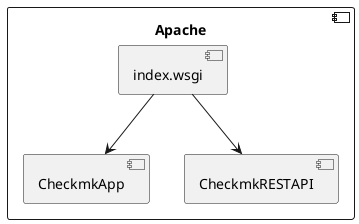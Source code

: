@startuml
component "Apache" as site_apache {
    component "index.wsgi" as index_wsgi
    component "CheckmkApp" as cmk_gui_app
    component "CheckmkRESTAPI" as cmk_rest_api_app
}

index_wsgi -d-> cmk_gui_app
index_wsgi -d-> cmk_rest_api_app

@enduml
